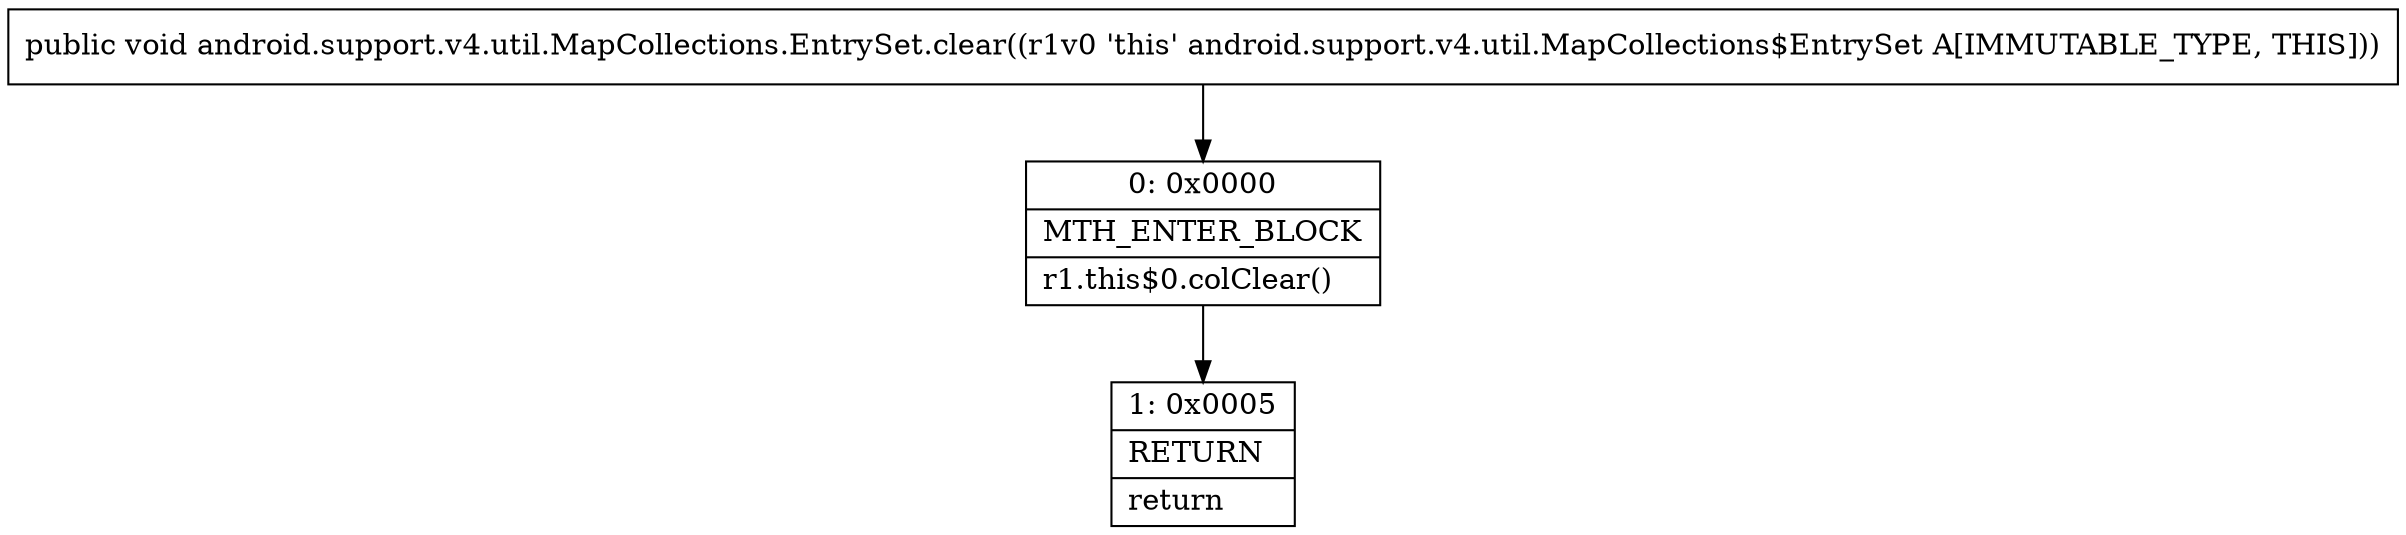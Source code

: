 digraph "CFG forandroid.support.v4.util.MapCollections.EntrySet.clear()V" {
Node_0 [shape=record,label="{0\:\ 0x0000|MTH_ENTER_BLOCK\l|r1.this$0.colClear()\l}"];
Node_1 [shape=record,label="{1\:\ 0x0005|RETURN\l|return\l}"];
MethodNode[shape=record,label="{public void android.support.v4.util.MapCollections.EntrySet.clear((r1v0 'this' android.support.v4.util.MapCollections$EntrySet A[IMMUTABLE_TYPE, THIS])) }"];
MethodNode -> Node_0;
Node_0 -> Node_1;
}

